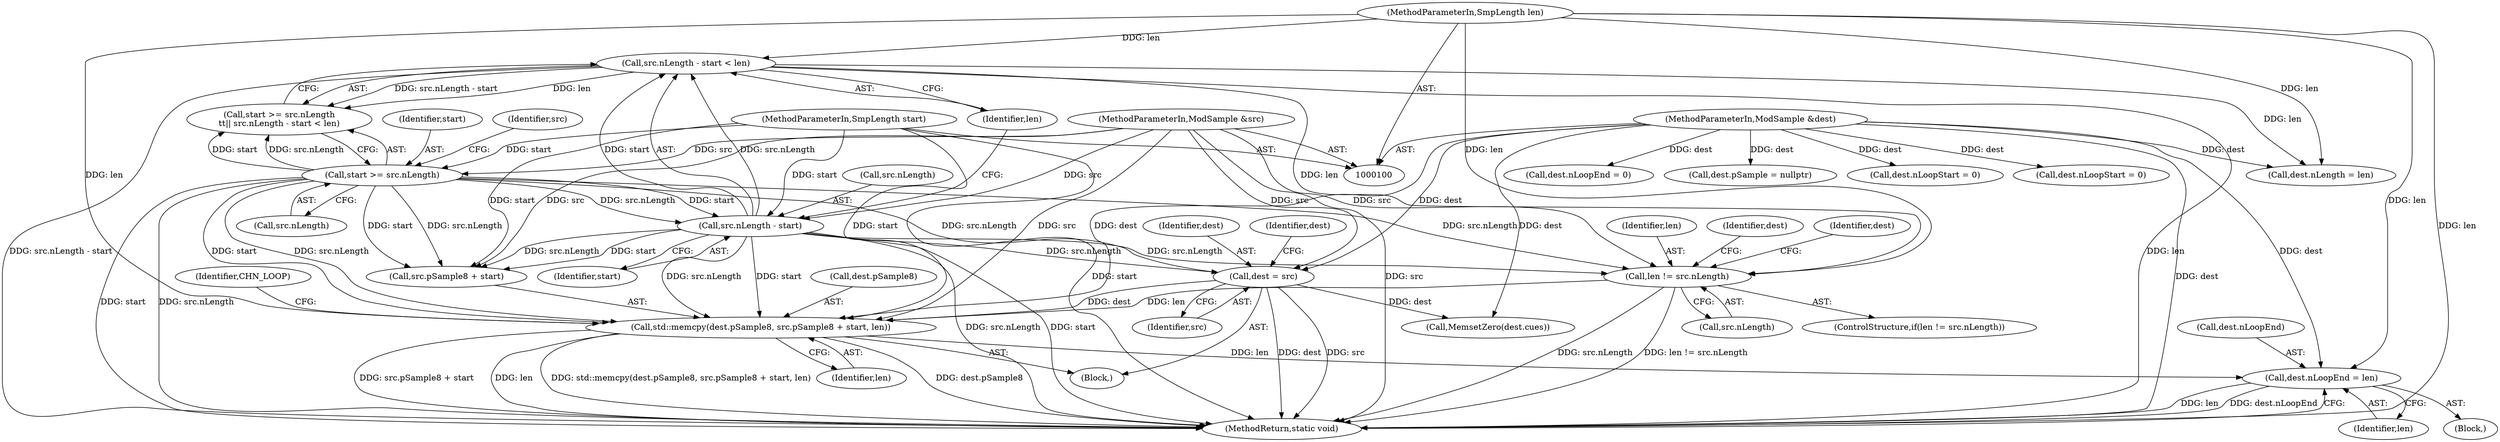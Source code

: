 digraph "0_openmpt_61fc6d3030a4d4283105cb5fb46b27b42fa5575e_0@API" {
"1000155" [label="(Call,std::memcpy(dest.pSample8, src.pSample8 + start, len))"];
"1000127" [label="(Call,dest = src)"];
"1000112" [label="(Call,start >= src.nLength)"];
"1000103" [label="(MethodParameterIn,SmpLength start)"];
"1000101" [label="(MethodParameterIn,ModSample &src)"];
"1000118" [label="(Call,src.nLength - start)"];
"1000102" [label="(MethodParameterIn,ModSample &dest)"];
"1000146" [label="(Call,len != src.nLength)"];
"1000104" [label="(MethodParameterIn,SmpLength len)"];
"1000117" [label="(Call,src.nLength - start < len)"];
"1000176" [label="(Call,dest.nLoopEnd = len)"];
"1000183" [label="(Call,dest.nLoopStart = 0)"];
"1000113" [label="(Identifier,start)"];
"1000106" [label="(Block,)"];
"1000146" [label="(Call,len != src.nLength)"];
"1000193" [label="(MethodReturn,static void)"];
"1000122" [label="(Identifier,start)"];
"1000123" [label="(Identifier,len)"];
"1000147" [label="(Identifier,len)"];
"1000177" [label="(Call,dest.nLoopEnd)"];
"1000156" [label="(Call,dest.pSample8)"];
"1000118" [label="(Call,src.nLength - start)"];
"1000155" [label="(Call,std::memcpy(dest.pSample8, src.pSample8 + start, len))"];
"1000130" [label="(Call,dest.nLength = len)"];
"1000171" [label="(Call,dest.nLoopStart = 0)"];
"1000188" [label="(Call,dest.nLoopEnd = 0)"];
"1000104" [label="(MethodParameterIn,SmpLength len)"];
"1000102" [label="(MethodParameterIn,ModSample &dest)"];
"1000151" [label="(Call,MemsetZero(dest.cues))"];
"1000111" [label="(Call,start >= src.nLength\n\t\t|| src.nLength - start < len)"];
"1000135" [label="(Call,dest.pSample = nullptr)"];
"1000120" [label="(Identifier,src)"];
"1000114" [label="(Call,src.nLength)"];
"1000159" [label="(Call,src.pSample8 + start)"];
"1000153" [label="(Identifier,dest)"];
"1000103" [label="(MethodParameterIn,SmpLength start)"];
"1000170" [label="(Block,)"];
"1000166" [label="(Identifier,CHN_LOOP)"];
"1000164" [label="(Identifier,len)"];
"1000176" [label="(Call,dest.nLoopEnd = len)"];
"1000117" [label="(Call,src.nLength - start < len)"];
"1000129" [label="(Identifier,src)"];
"1000148" [label="(Call,src.nLength)"];
"1000157" [label="(Identifier,dest)"];
"1000180" [label="(Identifier,len)"];
"1000119" [label="(Call,src.nLength)"];
"1000145" [label="(ControlStructure,if(len != src.nLength))"];
"1000127" [label="(Call,dest = src)"];
"1000101" [label="(MethodParameterIn,ModSample &src)"];
"1000132" [label="(Identifier,dest)"];
"1000128" [label="(Identifier,dest)"];
"1000112" [label="(Call,start >= src.nLength)"];
"1000155" -> "1000106"  [label="AST: "];
"1000155" -> "1000164"  [label="CFG: "];
"1000156" -> "1000155"  [label="AST: "];
"1000159" -> "1000155"  [label="AST: "];
"1000164" -> "1000155"  [label="AST: "];
"1000166" -> "1000155"  [label="CFG: "];
"1000155" -> "1000193"  [label="DDG: src.pSample8 + start"];
"1000155" -> "1000193"  [label="DDG: len"];
"1000155" -> "1000193"  [label="DDG: std::memcpy(dest.pSample8, src.pSample8 + start, len)"];
"1000155" -> "1000193"  [label="DDG: dest.pSample8"];
"1000127" -> "1000155"  [label="DDG: dest"];
"1000102" -> "1000155"  [label="DDG: dest"];
"1000101" -> "1000155"  [label="DDG: src"];
"1000112" -> "1000155"  [label="DDG: src.nLength"];
"1000112" -> "1000155"  [label="DDG: start"];
"1000118" -> "1000155"  [label="DDG: src.nLength"];
"1000118" -> "1000155"  [label="DDG: start"];
"1000103" -> "1000155"  [label="DDG: start"];
"1000146" -> "1000155"  [label="DDG: len"];
"1000104" -> "1000155"  [label="DDG: len"];
"1000155" -> "1000176"  [label="DDG: len"];
"1000127" -> "1000106"  [label="AST: "];
"1000127" -> "1000129"  [label="CFG: "];
"1000128" -> "1000127"  [label="AST: "];
"1000129" -> "1000127"  [label="AST: "];
"1000132" -> "1000127"  [label="CFG: "];
"1000127" -> "1000193"  [label="DDG: src"];
"1000127" -> "1000193"  [label="DDG: dest"];
"1000112" -> "1000127"  [label="DDG: src.nLength"];
"1000118" -> "1000127"  [label="DDG: src.nLength"];
"1000101" -> "1000127"  [label="DDG: src"];
"1000102" -> "1000127"  [label="DDG: dest"];
"1000127" -> "1000151"  [label="DDG: dest"];
"1000112" -> "1000111"  [label="AST: "];
"1000112" -> "1000114"  [label="CFG: "];
"1000113" -> "1000112"  [label="AST: "];
"1000114" -> "1000112"  [label="AST: "];
"1000120" -> "1000112"  [label="CFG: "];
"1000111" -> "1000112"  [label="CFG: "];
"1000112" -> "1000193"  [label="DDG: src.nLength"];
"1000112" -> "1000193"  [label="DDG: start"];
"1000112" -> "1000111"  [label="DDG: start"];
"1000112" -> "1000111"  [label="DDG: src.nLength"];
"1000103" -> "1000112"  [label="DDG: start"];
"1000101" -> "1000112"  [label="DDG: src"];
"1000112" -> "1000118"  [label="DDG: src.nLength"];
"1000112" -> "1000118"  [label="DDG: start"];
"1000112" -> "1000146"  [label="DDG: src.nLength"];
"1000112" -> "1000159"  [label="DDG: src.nLength"];
"1000112" -> "1000159"  [label="DDG: start"];
"1000103" -> "1000100"  [label="AST: "];
"1000103" -> "1000193"  [label="DDG: start"];
"1000103" -> "1000118"  [label="DDG: start"];
"1000103" -> "1000159"  [label="DDG: start"];
"1000101" -> "1000100"  [label="AST: "];
"1000101" -> "1000193"  [label="DDG: src"];
"1000101" -> "1000118"  [label="DDG: src"];
"1000101" -> "1000146"  [label="DDG: src"];
"1000101" -> "1000159"  [label="DDG: src"];
"1000118" -> "1000117"  [label="AST: "];
"1000118" -> "1000122"  [label="CFG: "];
"1000119" -> "1000118"  [label="AST: "];
"1000122" -> "1000118"  [label="AST: "];
"1000123" -> "1000118"  [label="CFG: "];
"1000118" -> "1000193"  [label="DDG: src.nLength"];
"1000118" -> "1000193"  [label="DDG: start"];
"1000118" -> "1000117"  [label="DDG: src.nLength"];
"1000118" -> "1000117"  [label="DDG: start"];
"1000118" -> "1000146"  [label="DDG: src.nLength"];
"1000118" -> "1000159"  [label="DDG: src.nLength"];
"1000118" -> "1000159"  [label="DDG: start"];
"1000102" -> "1000100"  [label="AST: "];
"1000102" -> "1000193"  [label="DDG: dest"];
"1000102" -> "1000130"  [label="DDG: dest"];
"1000102" -> "1000135"  [label="DDG: dest"];
"1000102" -> "1000151"  [label="DDG: dest"];
"1000102" -> "1000171"  [label="DDG: dest"];
"1000102" -> "1000176"  [label="DDG: dest"];
"1000102" -> "1000183"  [label="DDG: dest"];
"1000102" -> "1000188"  [label="DDG: dest"];
"1000146" -> "1000145"  [label="AST: "];
"1000146" -> "1000148"  [label="CFG: "];
"1000147" -> "1000146"  [label="AST: "];
"1000148" -> "1000146"  [label="AST: "];
"1000153" -> "1000146"  [label="CFG: "];
"1000157" -> "1000146"  [label="CFG: "];
"1000146" -> "1000193"  [label="DDG: src.nLength"];
"1000146" -> "1000193"  [label="DDG: len != src.nLength"];
"1000104" -> "1000146"  [label="DDG: len"];
"1000117" -> "1000146"  [label="DDG: len"];
"1000104" -> "1000100"  [label="AST: "];
"1000104" -> "1000193"  [label="DDG: len"];
"1000104" -> "1000117"  [label="DDG: len"];
"1000104" -> "1000130"  [label="DDG: len"];
"1000104" -> "1000176"  [label="DDG: len"];
"1000117" -> "1000111"  [label="AST: "];
"1000117" -> "1000123"  [label="CFG: "];
"1000123" -> "1000117"  [label="AST: "];
"1000111" -> "1000117"  [label="CFG: "];
"1000117" -> "1000193"  [label="DDG: src.nLength - start"];
"1000117" -> "1000193"  [label="DDG: len"];
"1000117" -> "1000111"  [label="DDG: src.nLength - start"];
"1000117" -> "1000111"  [label="DDG: len"];
"1000117" -> "1000130"  [label="DDG: len"];
"1000176" -> "1000170"  [label="AST: "];
"1000176" -> "1000180"  [label="CFG: "];
"1000177" -> "1000176"  [label="AST: "];
"1000180" -> "1000176"  [label="AST: "];
"1000193" -> "1000176"  [label="CFG: "];
"1000176" -> "1000193"  [label="DDG: len"];
"1000176" -> "1000193"  [label="DDG: dest.nLoopEnd"];
}
